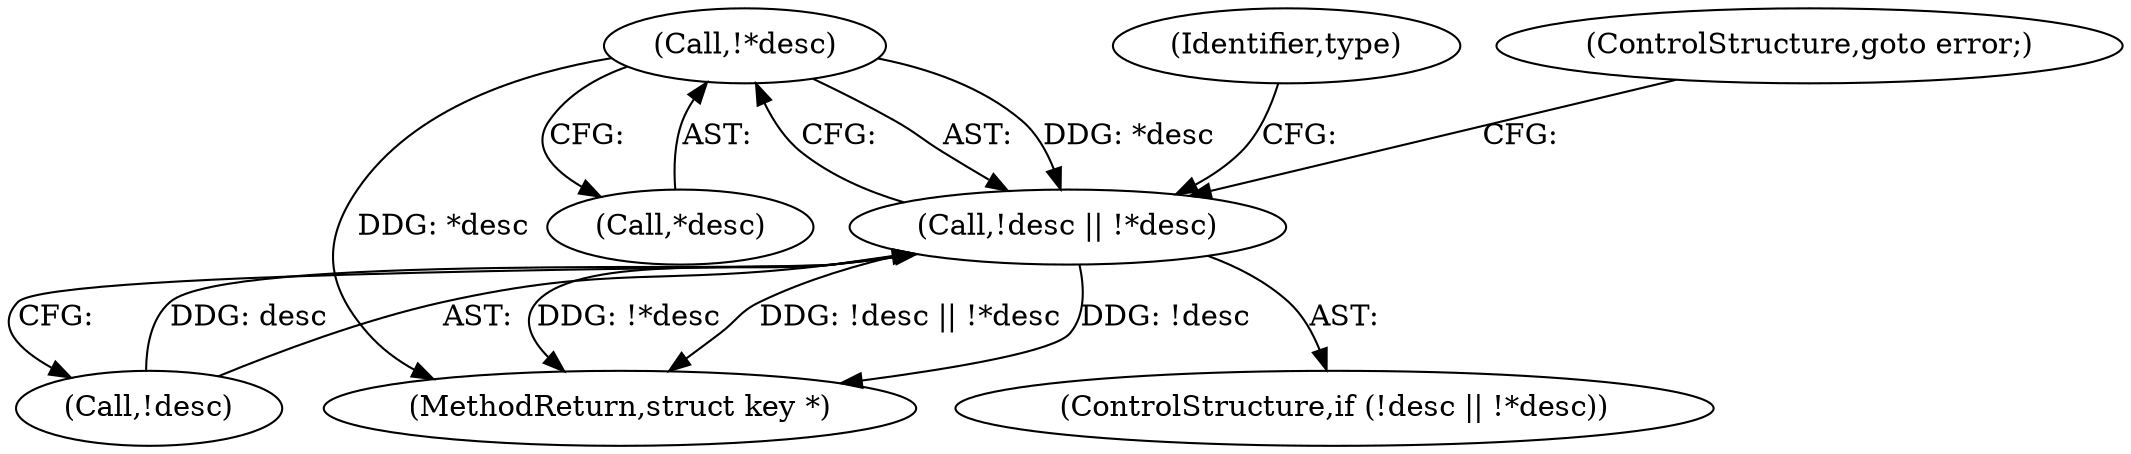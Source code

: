 digraph "0_linux_237bbd29f7a049d310d907f4b2716a7feef9abf3@pointer" {
"1000132" [label="(Call,!*desc)"];
"1000129" [label="(Call,!desc || !*desc)"];
"1000130" [label="(Call,!desc)"];
"1000135" [label="(ControlStructure,goto error;)"];
"1000138" [label="(Identifier,type)"];
"1000133" [label="(Call,*desc)"];
"1000505" [label="(MethodReturn,struct key *)"];
"1000129" [label="(Call,!desc || !*desc)"];
"1000128" [label="(ControlStructure,if (!desc || !*desc))"];
"1000132" [label="(Call,!*desc)"];
"1000132" -> "1000129"  [label="AST: "];
"1000132" -> "1000133"  [label="CFG: "];
"1000133" -> "1000132"  [label="AST: "];
"1000129" -> "1000132"  [label="CFG: "];
"1000132" -> "1000505"  [label="DDG: *desc"];
"1000132" -> "1000129"  [label="DDG: *desc"];
"1000129" -> "1000128"  [label="AST: "];
"1000129" -> "1000130"  [label="CFG: "];
"1000130" -> "1000129"  [label="AST: "];
"1000135" -> "1000129"  [label="CFG: "];
"1000138" -> "1000129"  [label="CFG: "];
"1000129" -> "1000505"  [label="DDG: !desc"];
"1000129" -> "1000505"  [label="DDG: !*desc"];
"1000129" -> "1000505"  [label="DDG: !desc || !*desc"];
"1000130" -> "1000129"  [label="DDG: desc"];
}
